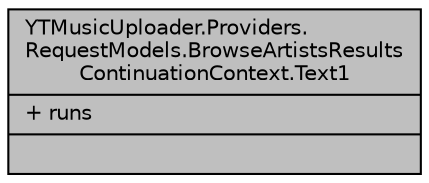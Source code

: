 digraph "YTMusicUploader.Providers.RequestModels.BrowseArtistsResultsContinuationContext.Text1"
{
 // LATEX_PDF_SIZE
  edge [fontname="Helvetica",fontsize="10",labelfontname="Helvetica",labelfontsize="10"];
  node [fontname="Helvetica",fontsize="10",shape=record];
  Node1 [label="{YTMusicUploader.Providers.\lRequestModels.BrowseArtistsResults\lContinuationContext.Text1\n|+ runs\l|}",height=0.2,width=0.4,color="black", fillcolor="grey75", style="filled", fontcolor="black",tooltip=" "];
}

